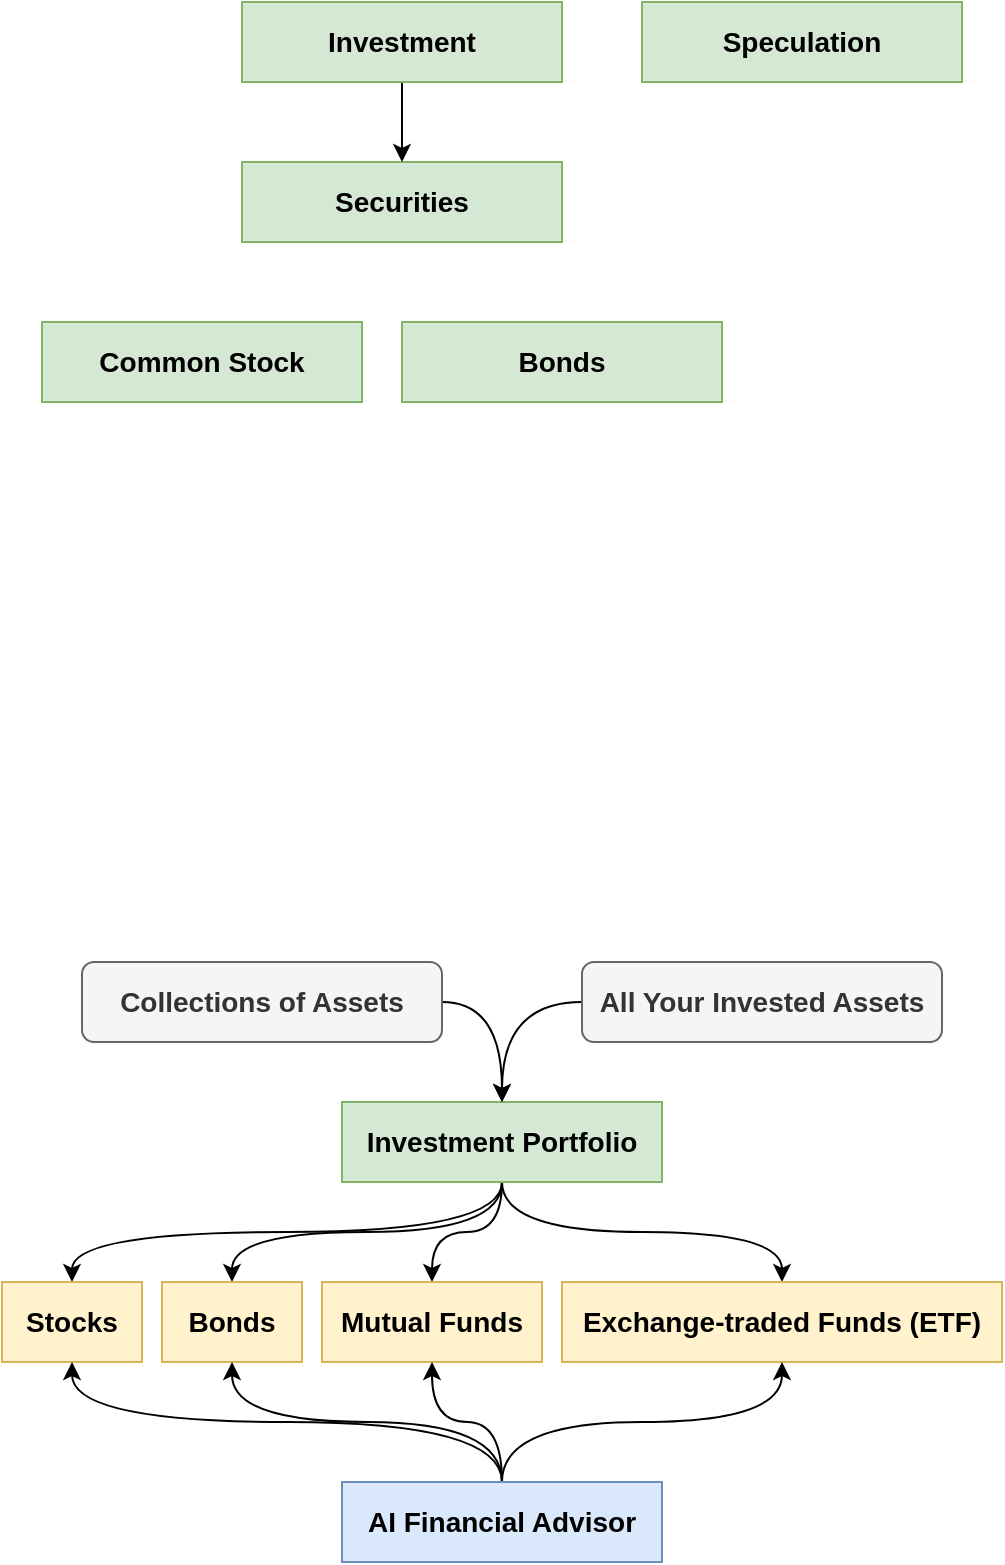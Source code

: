 <mxfile version="16.1.2" type="device" pages="2"><diagram id="zMg-CfX--_lSQgYgxgsP" name="Page-1"><mxGraphModel dx="1718" dy="1653" grid="1" gridSize="10" guides="1" tooltips="1" connect="1" arrows="1" fold="1" page="1" pageScale="1" pageWidth="850" pageHeight="1100" math="0" shadow="0"><root><mxCell id="0"/><mxCell id="1" parent="0"/><mxCell id="GGzd8-XTlWPwCRWKgGyx-1" style="edgeStyle=orthogonalEdgeStyle;curved=1;orthogonalLoop=1;jettySize=auto;html=1;exitX=0.5;exitY=1;exitDx=0;exitDy=0;" edge="1" parent="1" source="GGzd8-XTlWPwCRWKgGyx-5" target="GGzd8-XTlWPwCRWKgGyx-10"><mxGeometry relative="1" as="geometry"/></mxCell><mxCell id="GGzd8-XTlWPwCRWKgGyx-2" style="edgeStyle=orthogonalEdgeStyle;curved=1;orthogonalLoop=1;jettySize=auto;html=1;exitX=0.5;exitY=1;exitDx=0;exitDy=0;" edge="1" parent="1" source="GGzd8-XTlWPwCRWKgGyx-5" target="GGzd8-XTlWPwCRWKgGyx-13"><mxGeometry relative="1" as="geometry"/></mxCell><mxCell id="GGzd8-XTlWPwCRWKgGyx-3" style="edgeStyle=orthogonalEdgeStyle;curved=1;orthogonalLoop=1;jettySize=auto;html=1;exitX=0.5;exitY=1;exitDx=0;exitDy=0;entryX=0.5;entryY=0;entryDx=0;entryDy=0;" edge="1" parent="1" source="GGzd8-XTlWPwCRWKgGyx-5" target="GGzd8-XTlWPwCRWKgGyx-11"><mxGeometry relative="1" as="geometry"/></mxCell><mxCell id="GGzd8-XTlWPwCRWKgGyx-4" style="edgeStyle=orthogonalEdgeStyle;curved=1;orthogonalLoop=1;jettySize=auto;html=1;exitX=0.5;exitY=1;exitDx=0;exitDy=0;" edge="1" parent="1" source="GGzd8-XTlWPwCRWKgGyx-5" target="GGzd8-XTlWPwCRWKgGyx-12"><mxGeometry relative="1" as="geometry"/></mxCell><mxCell id="GGzd8-XTlWPwCRWKgGyx-5" value="&lt;span style=&quot;font-size: 14px&quot;&gt;&lt;b&gt;Investment Portfolio&lt;/b&gt;&lt;/span&gt;" style="rounded=0;whiteSpace=wrap;html=1;fillColor=#d5e8d4;strokeColor=#82b366;" vertex="1" parent="1"><mxGeometry x="-550" y="-330" width="160" height="40" as="geometry"/></mxCell><mxCell id="GGzd8-XTlWPwCRWKgGyx-6" style="edgeStyle=orthogonalEdgeStyle;curved=1;orthogonalLoop=1;jettySize=auto;html=1;exitX=0;exitY=0.5;exitDx=0;exitDy=0;" edge="1" parent="1" source="GGzd8-XTlWPwCRWKgGyx-7" target="GGzd8-XTlWPwCRWKgGyx-5"><mxGeometry relative="1" as="geometry"/></mxCell><mxCell id="GGzd8-XTlWPwCRWKgGyx-7" value="&lt;span style=&quot;font-size: 14px&quot;&gt;&lt;b&gt;All Your Invested Assets&lt;/b&gt;&lt;/span&gt;" style="rounded=1;whiteSpace=wrap;html=1;fillColor=#f5f5f5;strokeColor=#666666;fontColor=#333333;" vertex="1" parent="1"><mxGeometry x="-430" y="-400" width="180" height="40" as="geometry"/></mxCell><mxCell id="GGzd8-XTlWPwCRWKgGyx-8" style="edgeStyle=orthogonalEdgeStyle;curved=1;orthogonalLoop=1;jettySize=auto;html=1;exitX=1;exitY=0.5;exitDx=0;exitDy=0;entryX=0.5;entryY=0;entryDx=0;entryDy=0;" edge="1" parent="1" source="GGzd8-XTlWPwCRWKgGyx-9" target="GGzd8-XTlWPwCRWKgGyx-5"><mxGeometry relative="1" as="geometry"/></mxCell><mxCell id="GGzd8-XTlWPwCRWKgGyx-9" value="&lt;span style=&quot;font-size: 14px&quot;&gt;&lt;b&gt;Collections of Assets&lt;/b&gt;&lt;/span&gt;" style="rounded=1;whiteSpace=wrap;html=1;fillColor=#f5f5f5;strokeColor=#666666;fontColor=#333333;" vertex="1" parent="1"><mxGeometry x="-680" y="-400" width="180" height="40" as="geometry"/></mxCell><mxCell id="GGzd8-XTlWPwCRWKgGyx-10" value="&lt;span style=&quot;font-size: 14px&quot;&gt;&lt;b&gt;Stocks&lt;/b&gt;&lt;/span&gt;" style="rounded=0;whiteSpace=wrap;html=1;fillColor=#fff2cc;strokeColor=#d6b656;" vertex="1" parent="1"><mxGeometry x="-720" y="-240" width="70" height="40" as="geometry"/></mxCell><mxCell id="GGzd8-XTlWPwCRWKgGyx-11" value="&lt;span style=&quot;font-size: 14px&quot;&gt;&lt;b&gt;Bonds&lt;/b&gt;&lt;/span&gt;" style="rounded=0;whiteSpace=wrap;html=1;fillColor=#fff2cc;strokeColor=#d6b656;" vertex="1" parent="1"><mxGeometry x="-640" y="-240" width="70" height="40" as="geometry"/></mxCell><mxCell id="GGzd8-XTlWPwCRWKgGyx-12" value="&lt;span style=&quot;font-size: 14px&quot;&gt;&lt;b&gt;Mutual Funds&lt;/b&gt;&lt;/span&gt;" style="rounded=0;whiteSpace=wrap;html=1;fillColor=#fff2cc;strokeColor=#d6b656;" vertex="1" parent="1"><mxGeometry x="-560" y="-240" width="110" height="40" as="geometry"/></mxCell><mxCell id="GGzd8-XTlWPwCRWKgGyx-13" value="&lt;span style=&quot;font-size: 14px&quot;&gt;&lt;b&gt;Exchange-traded Funds (ETF)&lt;/b&gt;&lt;/span&gt;" style="rounded=0;whiteSpace=wrap;html=1;fillColor=#fff2cc;strokeColor=#d6b656;" vertex="1" parent="1"><mxGeometry x="-440" y="-240" width="220" height="40" as="geometry"/></mxCell><mxCell id="GGzd8-XTlWPwCRWKgGyx-14" style="edgeStyle=orthogonalEdgeStyle;curved=1;orthogonalLoop=1;jettySize=auto;html=1;exitX=0.5;exitY=0;exitDx=0;exitDy=0;" edge="1" parent="1" source="GGzd8-XTlWPwCRWKgGyx-18" target="GGzd8-XTlWPwCRWKgGyx-10"><mxGeometry relative="1" as="geometry"/></mxCell><mxCell id="GGzd8-XTlWPwCRWKgGyx-15" style="edgeStyle=orthogonalEdgeStyle;curved=1;orthogonalLoop=1;jettySize=auto;html=1;exitX=0.5;exitY=0;exitDx=0;exitDy=0;" edge="1" parent="1" source="GGzd8-XTlWPwCRWKgGyx-18" target="GGzd8-XTlWPwCRWKgGyx-11"><mxGeometry relative="1" as="geometry"/></mxCell><mxCell id="GGzd8-XTlWPwCRWKgGyx-16" style="edgeStyle=orthogonalEdgeStyle;curved=1;orthogonalLoop=1;jettySize=auto;html=1;exitX=0.5;exitY=0;exitDx=0;exitDy=0;" edge="1" parent="1" source="GGzd8-XTlWPwCRWKgGyx-18" target="GGzd8-XTlWPwCRWKgGyx-12"><mxGeometry relative="1" as="geometry"/></mxCell><mxCell id="GGzd8-XTlWPwCRWKgGyx-17" style="edgeStyle=orthogonalEdgeStyle;curved=1;orthogonalLoop=1;jettySize=auto;html=1;exitX=0.5;exitY=0;exitDx=0;exitDy=0;" edge="1" parent="1" source="GGzd8-XTlWPwCRWKgGyx-18" target="GGzd8-XTlWPwCRWKgGyx-13"><mxGeometry relative="1" as="geometry"/></mxCell><mxCell id="GGzd8-XTlWPwCRWKgGyx-18" value="&lt;span style=&quot;font-size: 14px&quot;&gt;&lt;b&gt;AI Financial Advisor&lt;/b&gt;&lt;/span&gt;" style="rounded=0;whiteSpace=wrap;html=1;fillColor=#dae8fc;strokeColor=#6c8ebf;" vertex="1" parent="1"><mxGeometry x="-550" y="-140" width="160" height="40" as="geometry"/></mxCell><mxCell id="GGzd8-XTlWPwCRWKgGyx-19" value="&lt;span style=&quot;font-size: 14px&quot;&gt;&lt;b&gt;Securities&lt;/b&gt;&lt;/span&gt;" style="rounded=0;whiteSpace=wrap;html=1;fillColor=#d5e8d4;strokeColor=#82b366;" vertex="1" parent="1"><mxGeometry x="-600" y="-800" width="160" height="40" as="geometry"/></mxCell><mxCell id="GGzd8-XTlWPwCRWKgGyx-22" style="edgeStyle=orthogonalEdgeStyle;rounded=0;orthogonalLoop=1;jettySize=auto;html=1;exitX=0.5;exitY=1;exitDx=0;exitDy=0;entryX=0.5;entryY=0;entryDx=0;entryDy=0;" edge="1" parent="1" source="GGzd8-XTlWPwCRWKgGyx-20" target="GGzd8-XTlWPwCRWKgGyx-19"><mxGeometry relative="1" as="geometry"/></mxCell><mxCell id="GGzd8-XTlWPwCRWKgGyx-20" value="&lt;span style=&quot;font-size: 14px&quot;&gt;&lt;b&gt;Investment&lt;/b&gt;&lt;/span&gt;" style="rounded=0;whiteSpace=wrap;html=1;fillColor=#d5e8d4;strokeColor=#82b366;" vertex="1" parent="1"><mxGeometry x="-600" y="-880" width="160" height="40" as="geometry"/></mxCell><mxCell id="GGzd8-XTlWPwCRWKgGyx-21" value="&lt;span style=&quot;font-size: 14px&quot;&gt;&lt;b&gt;Speculation&lt;/b&gt;&lt;/span&gt;" style="rounded=0;whiteSpace=wrap;html=1;fillColor=#d5e8d4;strokeColor=#82b366;" vertex="1" parent="1"><mxGeometry x="-400" y="-880" width="160" height="40" as="geometry"/></mxCell><mxCell id="b8kIDFsuGPvkDk2uAxbm-1" value="&lt;span style=&quot;font-size: 14px&quot;&gt;&lt;b&gt;Common Stock&lt;/b&gt;&lt;/span&gt;" style="rounded=0;whiteSpace=wrap;html=1;fillColor=#d5e8d4;strokeColor=#82b366;" vertex="1" parent="1"><mxGeometry x="-700" y="-720" width="160" height="40" as="geometry"/></mxCell><mxCell id="b8kIDFsuGPvkDk2uAxbm-2" value="&lt;span style=&quot;font-size: 14px&quot;&gt;&lt;b&gt;Bonds&lt;/b&gt;&lt;/span&gt;" style="rounded=0;whiteSpace=wrap;html=1;fillColor=#d5e8d4;strokeColor=#82b366;" vertex="1" parent="1"><mxGeometry x="-520" y="-720" width="160" height="40" as="geometry"/></mxCell></root></mxGraphModel></diagram><diagram id="SZKPO1UUyNXrNI6iQdcH" name="PFM"><mxGraphModel dx="1718" dy="1653" grid="1" gridSize="10" guides="1" tooltips="1" connect="1" arrows="1" fold="1" page="1" pageScale="1" pageWidth="850" pageHeight="1100" math="0" shadow="0"><root><mxCell id="BSBbJcipnCtB13yRBCuw-0"/><mxCell id="BSBbJcipnCtB13yRBCuw-1" parent="BSBbJcipnCtB13yRBCuw-0"/><mxCell id="k0-sjzEXw939iw1ToG2K-0" value="&lt;span style=&quot;font-size: 14px&quot;&gt;&lt;b&gt;Quality of Life&lt;/b&gt;&lt;/span&gt;" style="rounded=0;whiteSpace=wrap;html=1;fillColor=#d5e8d4;strokeColor=#82b366;" vertex="1" parent="BSBbJcipnCtB13yRBCuw-1"><mxGeometry x="-840" y="-1080" width="320" height="40" as="geometry"/></mxCell><mxCell id="k0-sjzEXw939iw1ToG2K-1" value="&lt;span style=&quot;font-size: 14px&quot;&gt;&lt;b&gt;Education&lt;/b&gt;&lt;/span&gt;" style="rounded=0;whiteSpace=wrap;html=1;fillColor=#fff2cc;strokeColor=#d6b656;" vertex="1" parent="BSBbJcipnCtB13yRBCuw-1"><mxGeometry x="-840" y="-1040" width="160" height="40" as="geometry"/></mxCell><mxCell id="k0-sjzEXw939iw1ToG2K-2" value="&lt;span style=&quot;font-size: 14px&quot;&gt;&lt;b&gt;Healthcare&lt;/b&gt;&lt;/span&gt;" style="rounded=0;whiteSpace=wrap;html=1;fillColor=#fff2cc;strokeColor=#d6b656;" vertex="1" parent="BSBbJcipnCtB13yRBCuw-1"><mxGeometry x="-840" y="-1000" width="160" height="40" as="geometry"/></mxCell><mxCell id="k0-sjzEXw939iw1ToG2K-3" value="&lt;span style=&quot;font-size: 14px&quot;&gt;&lt;b&gt;Pollution&lt;/b&gt;&lt;/span&gt;" style="rounded=0;whiteSpace=wrap;html=1;fillColor=#fff2cc;strokeColor=#d6b656;" vertex="1" parent="BSBbJcipnCtB13yRBCuw-1"><mxGeometry x="-680" y="-1000" width="160" height="40" as="geometry"/></mxCell><mxCell id="k0-sjzEXw939iw1ToG2K-4" value="&lt;span style=&quot;font-size: 14px&quot;&gt;&lt;b&gt;Traffic&lt;/b&gt;&lt;/span&gt;" style="rounded=0;whiteSpace=wrap;html=1;fillColor=#fff2cc;strokeColor=#d6b656;" vertex="1" parent="BSBbJcipnCtB13yRBCuw-1"><mxGeometry x="-680" y="-960" width="160" height="40" as="geometry"/></mxCell><mxCell id="k0-sjzEXw939iw1ToG2K-5" value="&lt;span style=&quot;font-size: 14px&quot;&gt;&lt;b&gt;Public Facility&lt;/b&gt;&lt;/span&gt;" style="rounded=0;whiteSpace=wrap;html=1;fillColor=#fff2cc;strokeColor=#d6b656;" vertex="1" parent="BSBbJcipnCtB13yRBCuw-1"><mxGeometry x="-680" y="-920" width="160" height="40" as="geometry"/></mxCell><mxCell id="k0-sjzEXw939iw1ToG2K-6" value="&lt;span style=&quot;font-size: 14px&quot;&gt;&lt;b&gt;Geographic Location&lt;/b&gt;&lt;/span&gt;" style="rounded=0;whiteSpace=wrap;html=1;fillColor=#fff2cc;strokeColor=#d6b656;" vertex="1" parent="BSBbJcipnCtB13yRBCuw-1"><mxGeometry x="-680" y="-1040" width="160" height="40" as="geometry"/></mxCell><mxCell id="k0-sjzEXw939iw1ToG2K-7" value="&lt;span style=&quot;font-size: 14px&quot;&gt;&lt;b&gt;Cost of Living&lt;/b&gt;&lt;/span&gt;" style="rounded=0;whiteSpace=wrap;html=1;fillColor=#fff2cc;strokeColor=#d6b656;" vertex="1" parent="BSBbJcipnCtB13yRBCuw-1"><mxGeometry x="-680" y="-880" width="160" height="40" as="geometry"/></mxCell><mxCell id="k0-sjzEXw939iw1ToG2K-8" value="&lt;span style=&quot;font-size: 14px&quot;&gt;&lt;b&gt;Entertainment&lt;/b&gt;&lt;/span&gt;" style="rounded=0;whiteSpace=wrap;html=1;fillColor=#fff2cc;strokeColor=#d6b656;" vertex="1" parent="BSBbJcipnCtB13yRBCuw-1"><mxGeometry x="-840" y="-960" width="160" height="40" as="geometry"/></mxCell><mxCell id="k0-sjzEXw939iw1ToG2K-11" style="edgeStyle=orthogonalEdgeStyle;rounded=0;orthogonalLoop=1;jettySize=auto;html=1;exitX=1;exitY=0.5;exitDx=0;exitDy=0;" edge="1" parent="BSBbJcipnCtB13yRBCuw-1" source="k0-sjzEXw939iw1ToG2K-9"><mxGeometry relative="1" as="geometry"><mxPoint x="-280" y="-1060" as="targetPoint"/></mxGeometry></mxCell><mxCell id="k0-sjzEXw939iw1ToG2K-9" value="&lt;span style=&quot;font-size: 14px&quot;&gt;&lt;b&gt;Financial Plan&lt;/b&gt;&lt;/span&gt;" style="rounded=0;whiteSpace=wrap;html=1;fillColor=#d5e8d4;strokeColor=#82b366;" vertex="1" parent="BSBbJcipnCtB13yRBCuw-1"><mxGeometry x="-480" y="-1080" width="160" height="40" as="geometry"/></mxCell><mxCell id="k0-sjzEXw939iw1ToG2K-14" style="edgeStyle=orthogonalEdgeStyle;rounded=0;orthogonalLoop=1;jettySize=auto;html=1;exitX=1;exitY=0.5;exitDx=0;exitDy=0;" edge="1" parent="BSBbJcipnCtB13yRBCuw-1" source="k0-sjzEXw939iw1ToG2K-12" target="k0-sjzEXw939iw1ToG2K-13"><mxGeometry relative="1" as="geometry"/></mxCell><mxCell id="k0-sjzEXw939iw1ToG2K-12" value="&lt;span style=&quot;font-size: 14px&quot;&gt;&lt;b&gt;Financial Action&lt;/b&gt;&lt;/span&gt;" style="rounded=0;whiteSpace=wrap;html=1;fillColor=#d5e8d4;strokeColor=#82b366;" vertex="1" parent="BSBbJcipnCtB13yRBCuw-1"><mxGeometry x="-280" y="-1080" width="160" height="40" as="geometry"/></mxCell><mxCell id="k0-sjzEXw939iw1ToG2K-13" value="&lt;span style=&quot;font-size: 14px&quot;&gt;&lt;b&gt;Financial Result&lt;/b&gt;&lt;/span&gt;" style="rounded=0;whiteSpace=wrap;html=1;fillColor=#d5e8d4;strokeColor=#82b366;" vertex="1" parent="BSBbJcipnCtB13yRBCuw-1"><mxGeometry x="-80" y="-1080" width="160" height="40" as="geometry"/></mxCell><mxCell id="k0-sjzEXw939iw1ToG2K-15" value="&lt;span style=&quot;font-size: 14px&quot;&gt;&lt;b&gt;Basic Asset Decision&lt;/b&gt;&lt;/span&gt;" style="rounded=0;whiteSpace=wrap;html=1;fillColor=#fff2cc;strokeColor=#d6b656;" vertex="1" parent="BSBbJcipnCtB13yRBCuw-1"><mxGeometry x="-280" y="-1040" width="160" height="40" as="geometry"/></mxCell><mxCell id="k0-sjzEXw939iw1ToG2K-16" value="&lt;span style=&quot;font-size: 14px&quot;&gt;&lt;b&gt;Credit Decision&lt;/b&gt;&lt;/span&gt;" style="rounded=0;whiteSpace=wrap;html=1;fillColor=#fff2cc;strokeColor=#d6b656;" vertex="1" parent="BSBbJcipnCtB13yRBCuw-1"><mxGeometry x="-280" y="-1000" width="160" height="40" as="geometry"/></mxCell><mxCell id="k0-sjzEXw939iw1ToG2K-17" value="&lt;span style=&quot;font-size: 14px&quot;&gt;&lt;b&gt;Insurance Decision&lt;/b&gt;&lt;/span&gt;" style="rounded=0;whiteSpace=wrap;html=1;fillColor=#fff2cc;strokeColor=#d6b656;" vertex="1" parent="BSBbJcipnCtB13yRBCuw-1"><mxGeometry x="-280" y="-960" width="160" height="40" as="geometry"/></mxCell><mxCell id="k0-sjzEXw939iw1ToG2K-18" value="&lt;span style=&quot;font-size: 14px&quot;&gt;&lt;b&gt;Investment Decision&lt;/b&gt;&lt;/span&gt;" style="rounded=0;whiteSpace=wrap;html=1;fillColor=#fff2cc;strokeColor=#d6b656;" vertex="1" parent="BSBbJcipnCtB13yRBCuw-1"><mxGeometry x="-280" y="-920" width="160" height="40" as="geometry"/></mxCell><mxCell id="k0-sjzEXw939iw1ToG2K-19" value="&lt;span style=&quot;font-size: 14px&quot;&gt;&lt;b&gt;Retirement Decision&lt;/b&gt;&lt;/span&gt;" style="rounded=0;whiteSpace=wrap;html=1;fillColor=#fff2cc;strokeColor=#d6b656;" vertex="1" parent="BSBbJcipnCtB13yRBCuw-1"><mxGeometry x="-280" y="-880" width="160" height="40" as="geometry"/></mxCell><mxCell id="k0-sjzEXw939iw1ToG2K-22" style="edgeStyle=orthogonalEdgeStyle;rounded=0;orthogonalLoop=1;jettySize=auto;html=1;exitX=1;exitY=0.5;exitDx=0;exitDy=0;" edge="1" parent="BSBbJcipnCtB13yRBCuw-1" source="k0-sjzEXw939iw1ToG2K-20" target="k0-sjzEXw939iw1ToG2K-21"><mxGeometry relative="1" as="geometry"/></mxCell><mxCell id="k0-sjzEXw939iw1ToG2K-20" value="&lt;span style=&quot;font-size: 14px&quot;&gt;&lt;b&gt;Spending Level&lt;/b&gt;&lt;/span&gt;" style="rounded=0;whiteSpace=wrap;html=1;fillColor=#dae8fc;strokeColor=#6c8ebf;" vertex="1" parent="BSBbJcipnCtB13yRBCuw-1"><mxGeometry x="-840" y="-790" width="160" height="40" as="geometry"/></mxCell><mxCell id="k0-sjzEXw939iw1ToG2K-21" value="&lt;span style=&quot;font-size: 14px&quot;&gt;&lt;b&gt;Necessities of Life&lt;/b&gt;&lt;/span&gt;" style="rounded=0;whiteSpace=wrap;html=1;fillColor=#dae8fc;strokeColor=#6c8ebf;" vertex="1" parent="BSBbJcipnCtB13yRBCuw-1"><mxGeometry x="-640" y="-790" width="160" height="40" as="geometry"/></mxCell></root></mxGraphModel></diagram></mxfile>